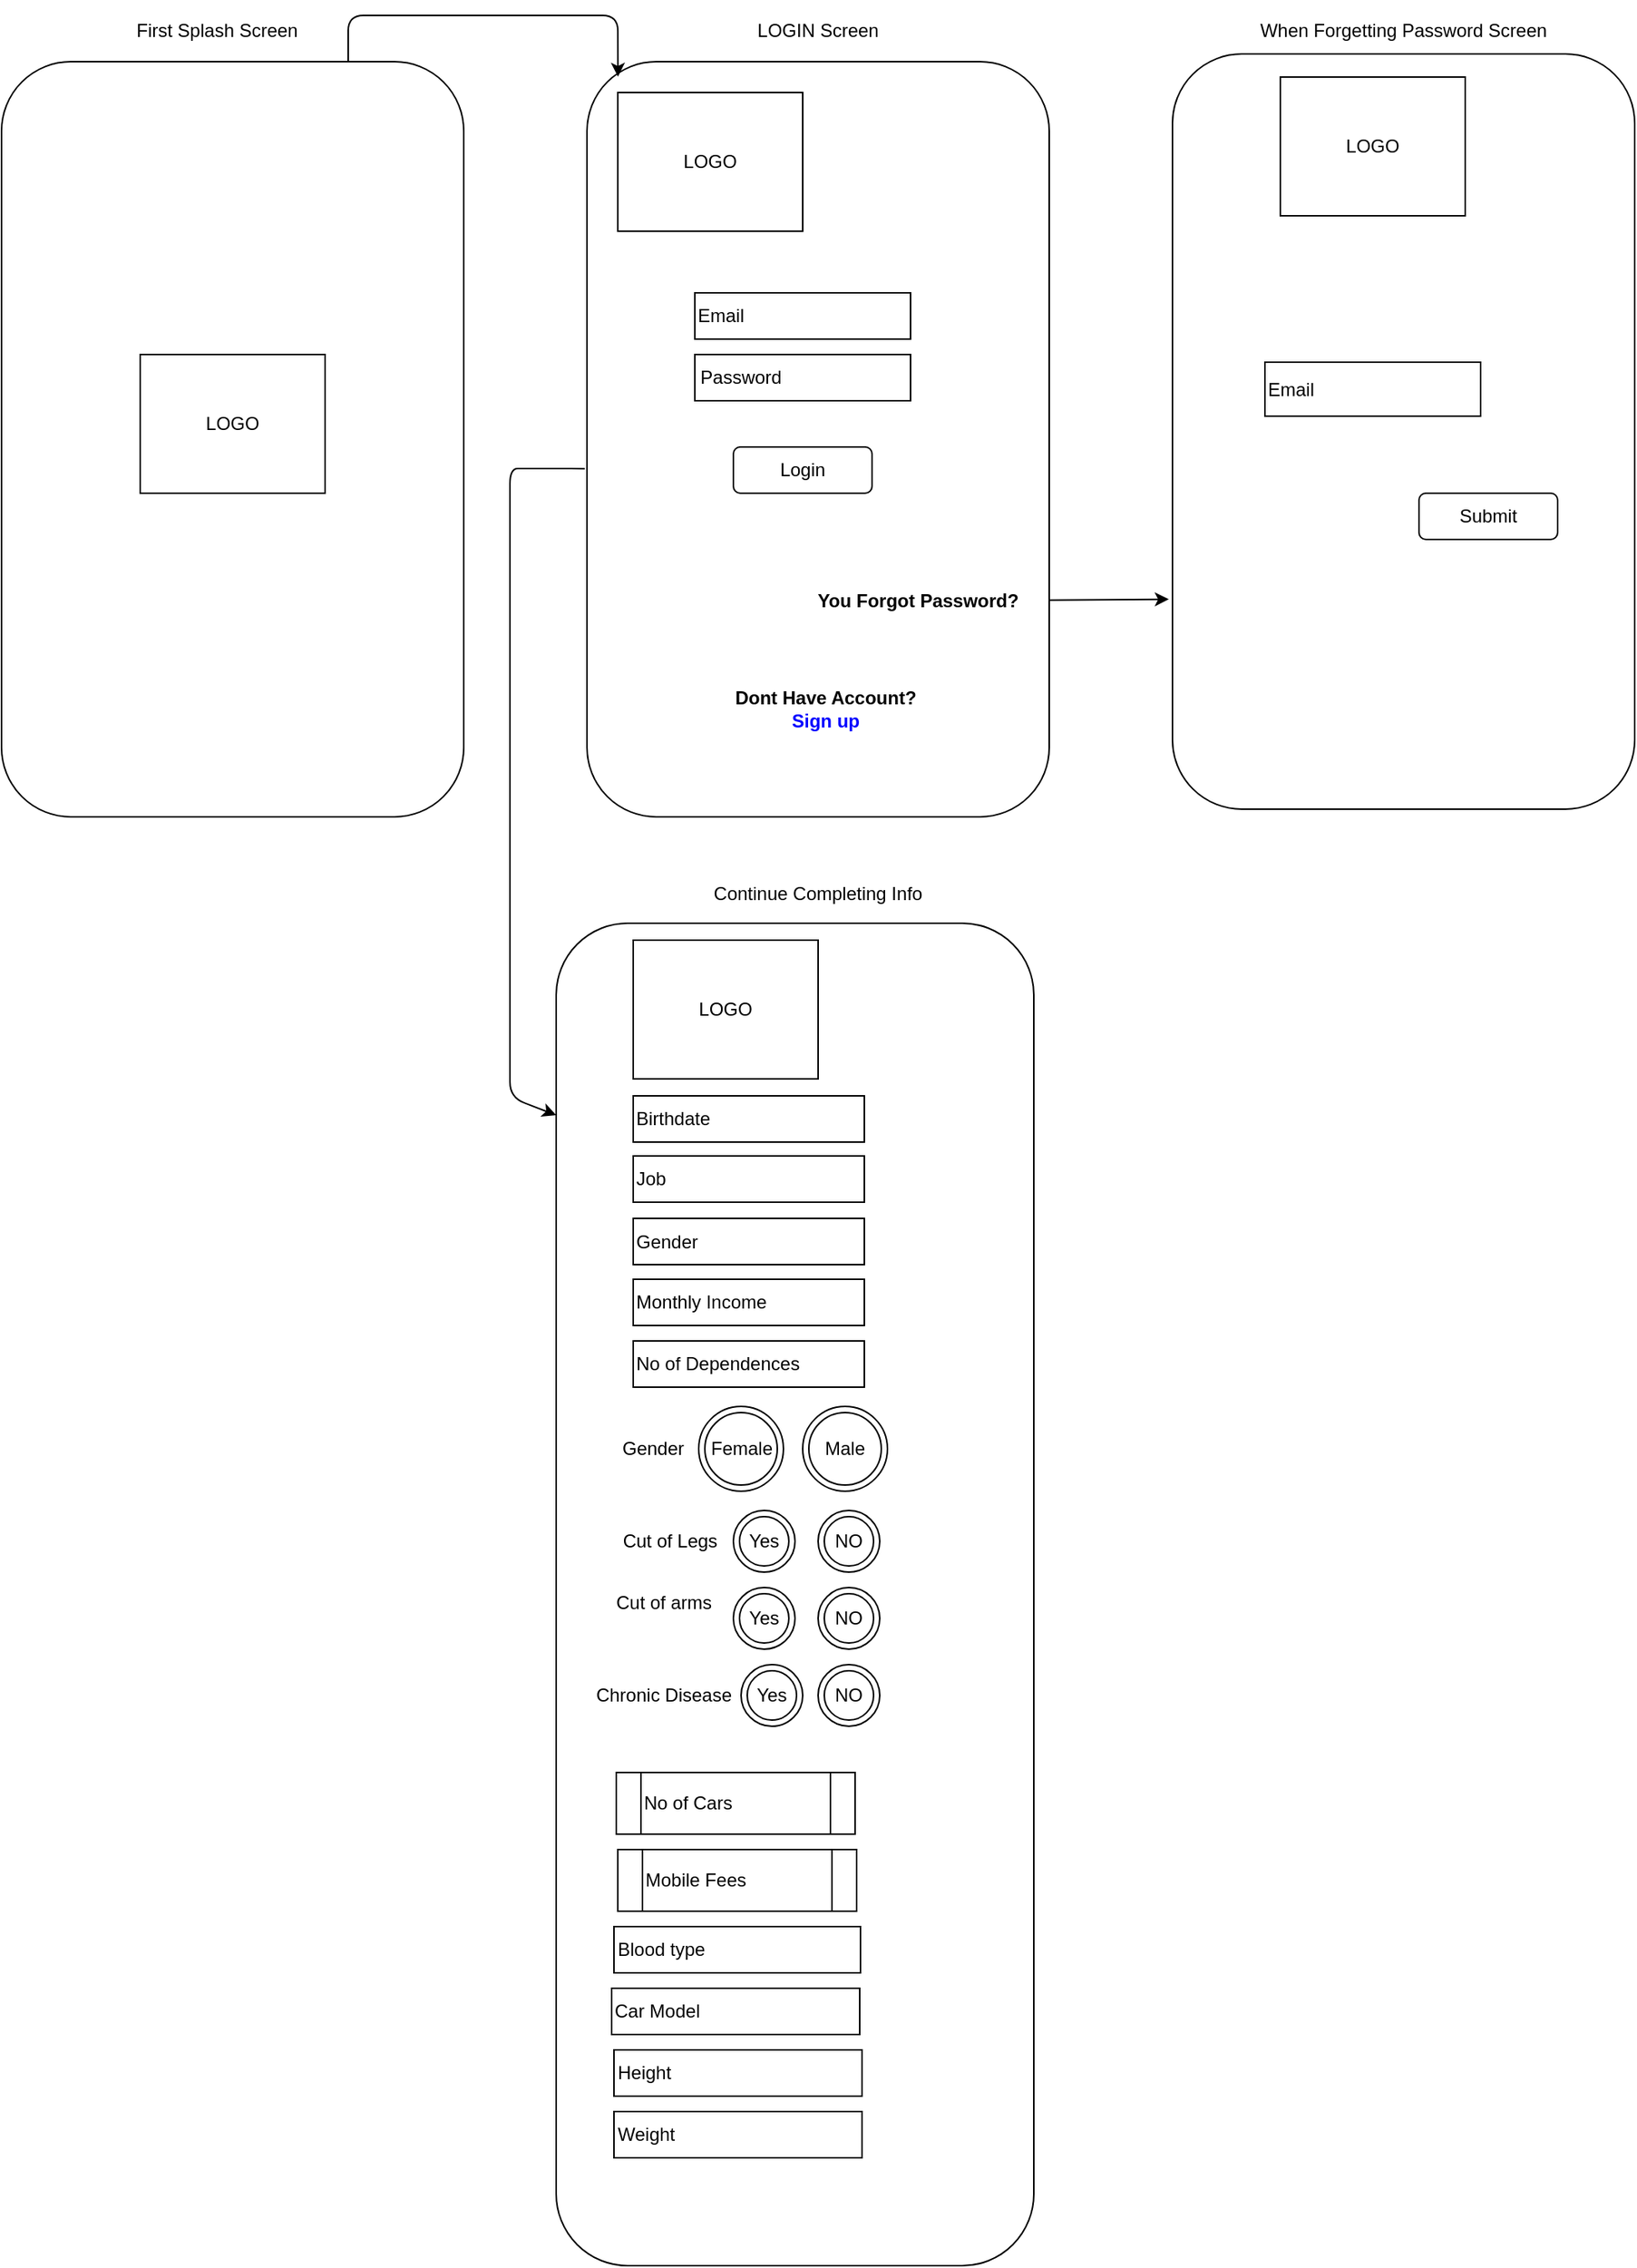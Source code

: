 <mxfile version="13.0.9"><diagram id="rhFtwO3-Js1VsmLFuwUs" name="Page-1"><mxGraphModel dx="1384" dy="1900" grid="1" gridSize="10" guides="1" tooltips="1" connect="1" arrows="1" fold="1" page="1" pageScale="1" pageWidth="827" pageHeight="1169" math="0" shadow="0"><root><mxCell id="0"/><mxCell id="1" parent="0"/><mxCell id="pWobMGOmHtMoMN1nDM7m-1" value="" style="rounded=1;whiteSpace=wrap;html=1;" vertex="1" parent="1"><mxGeometry x="50" y="-170" width="300" height="490" as="geometry"/></mxCell><mxCell id="pWobMGOmHtMoMN1nDM7m-2" value="LOGO" style="rounded=0;whiteSpace=wrap;html=1;" vertex="1" parent="1"><mxGeometry x="140" y="20" width="120" height="90" as="geometry"/></mxCell><mxCell id="pWobMGOmHtMoMN1nDM7m-3" value="First Splash Screen&lt;br&gt;" style="text;html=1;strokeColor=none;fillColor=none;align=center;verticalAlign=middle;whiteSpace=wrap;rounded=0;" vertex="1" parent="1"><mxGeometry x="80" y="-200" width="220" height="20" as="geometry"/></mxCell><mxCell id="pWobMGOmHtMoMN1nDM7m-4" value="" style="rounded=1;whiteSpace=wrap;html=1;" vertex="1" parent="1"><mxGeometry x="430" y="-170" width="300" height="490" as="geometry"/></mxCell><mxCell id="pWobMGOmHtMoMN1nDM7m-6" value="LOGIN Screen&lt;br&gt;" style="text;html=1;strokeColor=none;fillColor=none;align=center;verticalAlign=middle;whiteSpace=wrap;rounded=0;" vertex="1" parent="1"><mxGeometry x="500" y="-205" width="160" height="30" as="geometry"/></mxCell><mxCell id="pWobMGOmHtMoMN1nDM7m-8" value="Email" style="rounded=0;whiteSpace=wrap;html=1;align=left;" vertex="1" parent="1"><mxGeometry x="500" y="-20" width="140" height="30" as="geometry"/></mxCell><mxCell id="pWobMGOmHtMoMN1nDM7m-9" value="" style="rounded=0;whiteSpace=wrap;html=1;" vertex="1" parent="1"><mxGeometry x="500" y="20" width="140" height="30" as="geometry"/></mxCell><mxCell id="pWobMGOmHtMoMN1nDM7m-10" value="Password&lt;br&gt;" style="text;html=1;strokeColor=none;fillColor=none;align=center;verticalAlign=middle;whiteSpace=wrap;rounded=0;" vertex="1" parent="1"><mxGeometry x="510" y="25" width="40" height="20" as="geometry"/></mxCell><mxCell id="pWobMGOmHtMoMN1nDM7m-11" value="" style="endArrow=classic;html=1;exitX=0.75;exitY=0;exitDx=0;exitDy=0;entryX=0.067;entryY=0.02;entryDx=0;entryDy=0;entryPerimeter=0;" edge="1" parent="1" source="pWobMGOmHtMoMN1nDM7m-1" target="pWobMGOmHtMoMN1nDM7m-4"><mxGeometry width="50" height="50" relative="1" as="geometry"><mxPoint x="500" y="110" as="sourcePoint"/><mxPoint x="428" y="120" as="targetPoint"/><Array as="points"><mxPoint x="275" y="-200"/><mxPoint x="450" y="-200"/></Array></mxGeometry></mxCell><mxCell id="pWobMGOmHtMoMN1nDM7m-12" value="LOGO" style="rounded=0;whiteSpace=wrap;html=1;" vertex="1" parent="1"><mxGeometry x="450" y="-150" width="120" height="90" as="geometry"/></mxCell><mxCell id="pWobMGOmHtMoMN1nDM7m-16" value="You Forgot Password?" style="text;html=1;strokeColor=none;fillColor=none;align=center;verticalAlign=middle;whiteSpace=wrap;rounded=0;fontStyle=1" vertex="1" parent="1"><mxGeometry x="560" y="170" width="170" height="20" as="geometry"/></mxCell><mxCell id="pWobMGOmHtMoMN1nDM7m-17" value="Dont Have Account?&lt;br&gt;&lt;font color=&quot;#0000ff&quot;&gt;Sign up&lt;/font&gt;" style="text;html=1;strokeColor=none;fillColor=none;align=center;verticalAlign=middle;whiteSpace=wrap;rounded=0;fontStyle=1" vertex="1" parent="1"><mxGeometry x="500" y="240" width="170" height="20" as="geometry"/></mxCell><mxCell id="pWobMGOmHtMoMN1nDM7m-18" value="Login" style="rounded=1;whiteSpace=wrap;html=1;align=center;" vertex="1" parent="1"><mxGeometry x="525" y="80" width="90" height="30" as="geometry"/></mxCell><mxCell id="pWobMGOmHtMoMN1nDM7m-19" style="edgeStyle=orthogonalEdgeStyle;rounded=0;orthogonalLoop=1;jettySize=auto;html=1;exitX=0.5;exitY=1;exitDx=0;exitDy=0;" edge="1" parent="1" source="pWobMGOmHtMoMN1nDM7m-18" target="pWobMGOmHtMoMN1nDM7m-18"><mxGeometry relative="1" as="geometry"/></mxCell><mxCell id="pWobMGOmHtMoMN1nDM7m-20" value="" style="rounded=1;whiteSpace=wrap;html=1;" vertex="1" parent="1"><mxGeometry x="810" y="-175" width="300" height="490" as="geometry"/></mxCell><mxCell id="pWobMGOmHtMoMN1nDM7m-21" value="When Forgetting Password Screen" style="text;html=1;strokeColor=none;fillColor=none;align=center;verticalAlign=middle;whiteSpace=wrap;rounded=0;" vertex="1" parent="1"><mxGeometry x="850" y="-210" width="220" height="40" as="geometry"/></mxCell><mxCell id="pWobMGOmHtMoMN1nDM7m-22" value="" style="endArrow=classic;html=1;entryX=-0.008;entryY=0.722;entryDx=0;entryDy=0;entryPerimeter=0;" edge="1" parent="1" source="pWobMGOmHtMoMN1nDM7m-16" target="pWobMGOmHtMoMN1nDM7m-20"><mxGeometry width="50" height="50" relative="1" as="geometry"><mxPoint x="560" y="80" as="sourcePoint"/><mxPoint x="610" y="30" as="targetPoint"/></mxGeometry></mxCell><mxCell id="pWobMGOmHtMoMN1nDM7m-23" value="Email" style="rounded=0;whiteSpace=wrap;html=1;align=left;" vertex="1" parent="1"><mxGeometry x="870" y="25" width="140" height="35" as="geometry"/></mxCell><mxCell id="pWobMGOmHtMoMN1nDM7m-26" value="LOGO" style="rounded=0;whiteSpace=wrap;html=1;" vertex="1" parent="1"><mxGeometry x="880" y="-160" width="120" height="90" as="geometry"/></mxCell><mxCell id="pWobMGOmHtMoMN1nDM7m-29" value="Submit" style="rounded=1;whiteSpace=wrap;html=1;align=center;" vertex="1" parent="1"><mxGeometry x="970" y="110" width="90" height="30" as="geometry"/></mxCell><mxCell id="pWobMGOmHtMoMN1nDM7m-30" value="" style="rounded=1;whiteSpace=wrap;html=1;" vertex="1" parent="1"><mxGeometry x="410" y="389" width="310" height="871" as="geometry"/></mxCell><mxCell id="pWobMGOmHtMoMN1nDM7m-31" value="" style="endArrow=classic;html=1;exitX=-0.005;exitY=0.539;exitDx=0;exitDy=0;exitPerimeter=0;entryX=0;entryY=0.143;entryDx=0;entryDy=0;entryPerimeter=0;" edge="1" parent="1" source="pWobMGOmHtMoMN1nDM7m-4" target="pWobMGOmHtMoMN1nDM7m-30"><mxGeometry width="50" height="50" relative="1" as="geometry"><mxPoint x="530" y="370" as="sourcePoint"/><mxPoint x="420" y="483" as="targetPoint"/><Array as="points"><mxPoint x="410" y="94"/><mxPoint x="400" y="94"/><mxPoint x="380" y="94"/><mxPoint x="380" y="320"/><mxPoint x="380" y="502"/></Array></mxGeometry></mxCell><mxCell id="pWobMGOmHtMoMN1nDM7m-32" value="LOGO" style="rounded=0;whiteSpace=wrap;html=1;" vertex="1" parent="1"><mxGeometry x="460" y="400" width="120" height="90" as="geometry"/></mxCell><mxCell id="pWobMGOmHtMoMN1nDM7m-33" value="Continue Completing Info" style="text;html=1;strokeColor=none;fillColor=none;align=center;verticalAlign=middle;whiteSpace=wrap;rounded=0;" vertex="1" parent="1"><mxGeometry x="500" y="360" width="160" height="20" as="geometry"/></mxCell><mxCell id="pWobMGOmHtMoMN1nDM7m-34" value="Birthdate" style="rounded=0;whiteSpace=wrap;html=1;align=left;" vertex="1" parent="1"><mxGeometry x="460" y="501" width="150" height="30" as="geometry"/></mxCell><mxCell id="pWobMGOmHtMoMN1nDM7m-35" value="Gender" style="rounded=0;whiteSpace=wrap;html=1;align=left;" vertex="1" parent="1"><mxGeometry x="460" y="580.5" width="150" height="30" as="geometry"/></mxCell><mxCell id="pWobMGOmHtMoMN1nDM7m-36" value="Monthly Income" style="rounded=0;whiteSpace=wrap;html=1;align=left;" vertex="1" parent="1"><mxGeometry x="460" y="620" width="150" height="30" as="geometry"/></mxCell><mxCell id="pWobMGOmHtMoMN1nDM7m-37" value="No of Dependences" style="rounded=0;whiteSpace=wrap;html=1;align=left;" vertex="1" parent="1"><mxGeometry x="460" y="660" width="150" height="30" as="geometry"/></mxCell><mxCell id="pWobMGOmHtMoMN1nDM7m-41" value="Gender" style="text;html=1;strokeColor=none;fillColor=none;align=center;verticalAlign=middle;whiteSpace=wrap;rounded=0;" vertex="1" parent="1"><mxGeometry x="452.5" y="720" width="40" height="20" as="geometry"/></mxCell><mxCell id="pWobMGOmHtMoMN1nDM7m-50" value="Blood type" style="rounded=0;whiteSpace=wrap;html=1;align=left;" vertex="1" parent="1"><mxGeometry x="447.5" y="1040" width="160" height="30" as="geometry"/></mxCell><mxCell id="pWobMGOmHtMoMN1nDM7m-54" value="Car Model" style="rounded=0;whiteSpace=wrap;html=1;align=left;" vertex="1" parent="1"><mxGeometry x="446" y="1080" width="161" height="30" as="geometry"/></mxCell><mxCell id="pWobMGOmHtMoMN1nDM7m-55" value="Job" style="rounded=0;whiteSpace=wrap;html=1;align=left;" vertex="1" parent="1"><mxGeometry x="460" y="540" width="150" height="30" as="geometry"/></mxCell><mxCell id="pWobMGOmHtMoMN1nDM7m-56" value="Height" style="rounded=0;whiteSpace=wrap;html=1;align=left;" vertex="1" parent="1"><mxGeometry x="447.5" y="1120" width="161" height="30" as="geometry"/></mxCell><mxCell id="pWobMGOmHtMoMN1nDM7m-57" value="Weight" style="rounded=0;whiteSpace=wrap;html=1;align=left;" vertex="1" parent="1"><mxGeometry x="447.5" y="1160" width="161" height="30" as="geometry"/></mxCell><mxCell id="pWobMGOmHtMoMN1nDM7m-59" value="Cut of Legs" style="text;html=1;strokeColor=none;fillColor=none;align=center;verticalAlign=middle;whiteSpace=wrap;rounded=0;" vertex="1" parent="1"><mxGeometry x="449" y="780" width="70" height="20" as="geometry"/></mxCell><mxCell id="pWobMGOmHtMoMN1nDM7m-62" value="Mobile Fees" style="shape=process;whiteSpace=wrap;html=1;backgroundOutline=1;align=left;" vertex="1" parent="1"><mxGeometry x="450" y="990" width="155" height="40" as="geometry"/></mxCell><mxCell id="pWobMGOmHtMoMN1nDM7m-63" value="No of Cars" style="shape=process;whiteSpace=wrap;html=1;backgroundOutline=1;align=left;" vertex="1" parent="1"><mxGeometry x="449" y="940" width="155" height="40" as="geometry"/></mxCell><mxCell id="pWobMGOmHtMoMN1nDM7m-68" value="Yes&lt;span style=&quot;color: rgba(0 , 0 , 0 , 0) ; font-family: monospace ; font-size: 0px&quot;&gt;%3CmxGraphModel%3E%3Croot%3E%3CmxCell%20id%3D%220%22%2F%3E%3CmxCell%20id%3D%221%22%20parent%3D%220%22%2F%3E%3CmxCell%20id%3D%222%22%20value%3D%22Mobile%20Fees%22%20style%3D%22shape%3Dprocess%3BwhiteSpace%3Dwrap%3Bhtml%3D1%3BbackgroundOutline%3D1%3Balign%3Dleft%3B%22%20vertex%3D%221%22%20parent%3D%221%22%3E%3CmxGeometry%20x%3D%22454%22%20y%3D%221100%22%20width%3D%22145%22%20height%3D%2240%22%20as%3D%22geometry%22%2F%3E%3C%2FmxCell%3E%3C%2Froot%3E%3C%2FmxGraphModel%3E&lt;/span&gt;" style="ellipse;shape=doubleEllipse;whiteSpace=wrap;html=1;aspect=fixed;align=center;" vertex="1" parent="1"><mxGeometry x="525" y="770" width="40" height="40" as="geometry"/></mxCell><mxCell id="pWobMGOmHtMoMN1nDM7m-69" value="NO" style="ellipse;shape=doubleEllipse;whiteSpace=wrap;html=1;aspect=fixed;align=center;" vertex="1" parent="1"><mxGeometry x="580" y="770" width="40" height="40" as="geometry"/></mxCell><mxCell id="pWobMGOmHtMoMN1nDM7m-70" value="Female" style="ellipse;shape=doubleEllipse;whiteSpace=wrap;html=1;aspect=fixed;align=center;" vertex="1" parent="1"><mxGeometry x="502.5" y="702.5" width="55" height="55" as="geometry"/></mxCell><mxCell id="pWobMGOmHtMoMN1nDM7m-71" value="Male" style="ellipse;shape=doubleEllipse;whiteSpace=wrap;html=1;aspect=fixed;align=center;" vertex="1" parent="1"><mxGeometry x="570" y="702.5" width="55" height="55" as="geometry"/></mxCell><mxCell id="pWobMGOmHtMoMN1nDM7m-72" value="Cut of arms" style="text;html=1;strokeColor=none;fillColor=none;align=center;verticalAlign=middle;whiteSpace=wrap;rounded=0;" vertex="1" parent="1"><mxGeometry x="445" y="820" width="70" height="20" as="geometry"/></mxCell><mxCell id="pWobMGOmHtMoMN1nDM7m-73" value="Yes&lt;span style=&quot;color: rgba(0 , 0 , 0 , 0) ; font-family: monospace ; font-size: 0px&quot;&gt;%3CmxGraphModel%3E%3Croot%3E%3CmxCell%20id%3D%220%22%2F%3E%3CmxCell%20id%3D%221%22%20parent%3D%220%22%2F%3E%3CmxCell%20id%3D%222%22%20value%3D%22Mobile%20Fees%22%20style%3D%22shape%3Dprocess%3BwhiteSpace%3Dwrap%3Bhtml%3D1%3BbackgroundOutline%3D1%3Balign%3Dleft%3B%22%20vertex%3D%221%22%20parent%3D%221%22%3E%3CmxGeometry%20x%3D%22454%22%20y%3D%221100%22%20width%3D%22145%22%20height%3D%2240%22%20as%3D%22geometry%22%2F%3E%3C%2FmxCell%3E%3C%2Froot%3E%3C%2FmxGraphModel%3E&lt;/span&gt;" style="ellipse;shape=doubleEllipse;whiteSpace=wrap;html=1;aspect=fixed;align=center;" vertex="1" parent="1"><mxGeometry x="525" y="820" width="40" height="40" as="geometry"/></mxCell><mxCell id="pWobMGOmHtMoMN1nDM7m-74" value="NO" style="ellipse;shape=doubleEllipse;whiteSpace=wrap;html=1;aspect=fixed;align=center;" vertex="1" parent="1"><mxGeometry x="580" y="820" width="40" height="40" as="geometry"/></mxCell><mxCell id="pWobMGOmHtMoMN1nDM7m-75" value="Yes&lt;span style=&quot;color: rgba(0 , 0 , 0 , 0) ; font-family: monospace ; font-size: 0px&quot;&gt;%3CmxGraphModel%3E%3Croot%3E%3CmxCell%20id%3D%220%22%2F%3E%3CmxCell%20id%3D%221%22%20parent%3D%220%22%2F%3E%3CmxCell%20id%3D%222%22%20value%3D%22Mobile%20Fees%22%20style%3D%22shape%3Dprocess%3BwhiteSpace%3Dwrap%3Bhtml%3D1%3BbackgroundOutline%3D1%3Balign%3Dleft%3B%22%20vertex%3D%221%22%20parent%3D%221%22%3E%3CmxGeometry%20x%3D%22454%22%20y%3D%221100%22%20width%3D%22145%22%20height%3D%2240%22%20as%3D%22geometry%22%2F%3E%3C%2FmxCell%3E%3C%2Froot%3E%3C%2FmxGraphModel%3E&lt;/span&gt;" style="ellipse;shape=doubleEllipse;whiteSpace=wrap;html=1;aspect=fixed;align=center;" vertex="1" parent="1"><mxGeometry x="530" y="870" width="40" height="40" as="geometry"/></mxCell><mxCell id="pWobMGOmHtMoMN1nDM7m-76" value="NO" style="ellipse;shape=doubleEllipse;whiteSpace=wrap;html=1;aspect=fixed;align=center;" vertex="1" parent="1"><mxGeometry x="580" y="870" width="40" height="40" as="geometry"/></mxCell><mxCell id="pWobMGOmHtMoMN1nDM7m-77" value="Chronic Disease" style="text;html=1;strokeColor=none;fillColor=none;align=center;verticalAlign=middle;whiteSpace=wrap;rounded=0;" vertex="1" parent="1"><mxGeometry x="430" y="880" width="100" height="20" as="geometry"/></mxCell></root></mxGraphModel></diagram></mxfile>